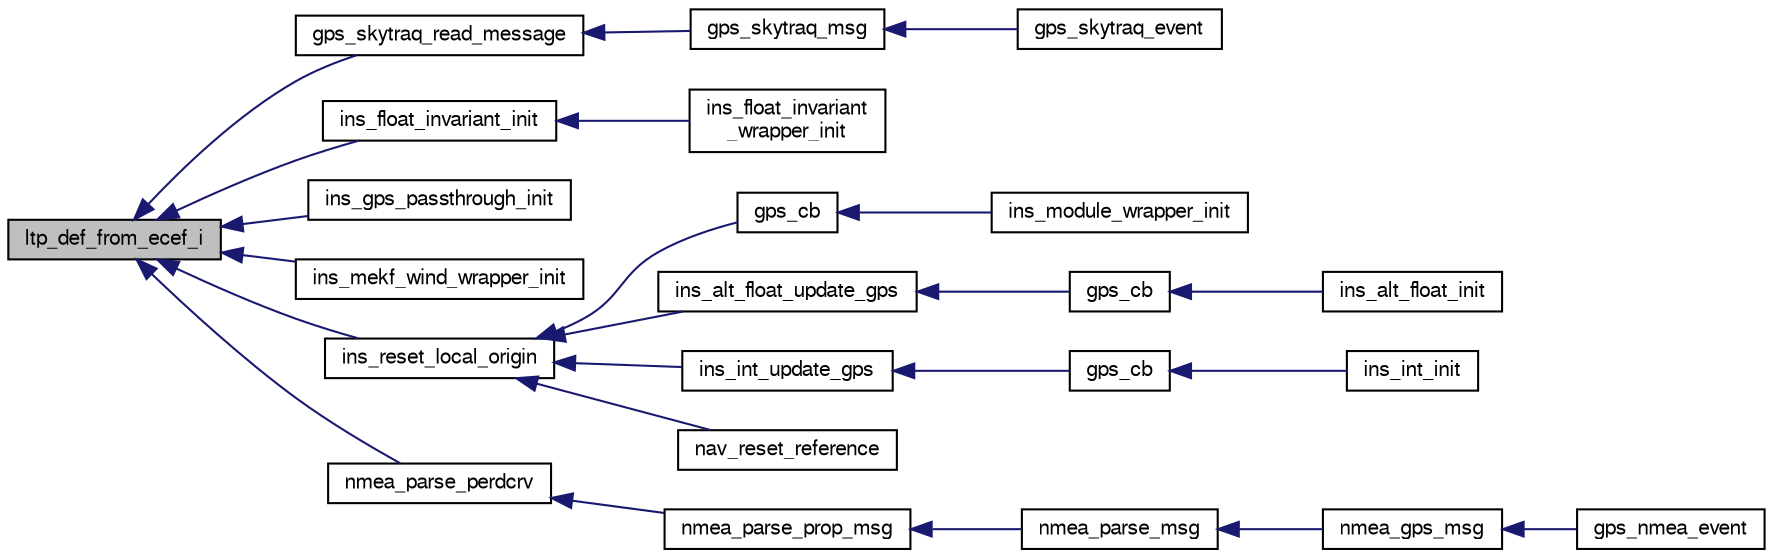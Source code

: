 digraph "ltp_def_from_ecef_i"
{
  edge [fontname="FreeSans",fontsize="10",labelfontname="FreeSans",labelfontsize="10"];
  node [fontname="FreeSans",fontsize="10",shape=record];
  rankdir="LR";
  Node1 [label="ltp_def_from_ecef_i",height=0.2,width=0.4,color="black", fillcolor="grey75", style="filled", fontcolor="black"];
  Node1 -> Node2 [dir="back",color="midnightblue",fontsize="10",style="solid",fontname="FreeSans"];
  Node2 [label="gps_skytraq_read_message",height=0.2,width=0.4,color="black", fillcolor="white", style="filled",URL="$gps__skytraq_8c.html#a82455efa55f2f00f1ab1524b9f82dc1d"];
  Node2 -> Node3 [dir="back",color="midnightblue",fontsize="10",style="solid",fontname="FreeSans"];
  Node3 [label="gps_skytraq_msg",height=0.2,width=0.4,color="black", fillcolor="white", style="filled",URL="$gps__skytraq_8c.html#a9480384f1c4dd5c8ff24fb7989dbe194"];
  Node3 -> Node4 [dir="back",color="midnightblue",fontsize="10",style="solid",fontname="FreeSans"];
  Node4 [label="gps_skytraq_event",height=0.2,width=0.4,color="black", fillcolor="white", style="filled",URL="$gps__skytraq_8h.html#a7b24ce985ade2631c7aa2ac72d643a43"];
  Node1 -> Node5 [dir="back",color="midnightblue",fontsize="10",style="solid",fontname="FreeSans"];
  Node5 [label="ins_float_invariant_init",height=0.2,width=0.4,color="black", fillcolor="white", style="filled",URL="$ins__float__invariant_8h.html#a337aa9b464c923af97d19ec0bfdb6f02"];
  Node5 -> Node6 [dir="back",color="midnightblue",fontsize="10",style="solid",fontname="FreeSans"];
  Node6 [label="ins_float_invariant\l_wrapper_init",height=0.2,width=0.4,color="black", fillcolor="white", style="filled",URL="$ins__float__invariant__wrapper_8h.html#abd4f3b0fcceec4de92a1ad9a7653c6f3"];
  Node1 -> Node7 [dir="back",color="midnightblue",fontsize="10",style="solid",fontname="FreeSans"];
  Node7 [label="ins_gps_passthrough_init",height=0.2,width=0.4,color="black", fillcolor="white", style="filled",URL="$ins__gps__passthrough_8h.html#a65b4389487e1468dd9245eacf2ce07b3"];
  Node1 -> Node8 [dir="back",color="midnightblue",fontsize="10",style="solid",fontname="FreeSans"];
  Node8 [label="ins_mekf_wind_wrapper_init",height=0.2,width=0.4,color="black", fillcolor="white", style="filled",URL="$ins__mekf__wind__wrapper_8h.html#a7b3c1fefc89ec1a4ff25484626a02deb",tooltip="Init function. "];
  Node1 -> Node9 [dir="back",color="midnightblue",fontsize="10",style="solid",fontname="FreeSans"];
  Node9 [label="ins_reset_local_origin",height=0.2,width=0.4,color="black", fillcolor="white", style="filled",URL="$ins_8h.html#a14cb66a86c67d8b9216a8c12f58c311b",tooltip="INS local origin reset. "];
  Node9 -> Node10 [dir="back",color="midnightblue",fontsize="10",style="solid",fontname="FreeSans"];
  Node10 [label="gps_cb",height=0.2,width=0.4,color="black", fillcolor="white", style="filled",URL="$ins__skeleton_8c.html#a1c1656ce80fe1f1ad49fea691164dbf8"];
  Node10 -> Node11 [dir="back",color="midnightblue",fontsize="10",style="solid",fontname="FreeSans"];
  Node11 [label="ins_module_wrapper_init",height=0.2,width=0.4,color="black", fillcolor="white", style="filled",URL="$ins__skeleton_8h.html#a36545e3f7b1233bb331ff0952d01a9bc"];
  Node9 -> Node12 [dir="back",color="midnightblue",fontsize="10",style="solid",fontname="FreeSans"];
  Node12 [label="ins_alt_float_update_gps",height=0.2,width=0.4,color="black", fillcolor="white", style="filled",URL="$ins__alt__float_8c.html#ac5b472605ca2035825b6ccca1c4d8c5e"];
  Node12 -> Node13 [dir="back",color="midnightblue",fontsize="10",style="solid",fontname="FreeSans"];
  Node13 [label="gps_cb",height=0.2,width=0.4,color="black", fillcolor="white", style="filled",URL="$ins__alt__float_8c.html#a1c1656ce80fe1f1ad49fea691164dbf8"];
  Node13 -> Node14 [dir="back",color="midnightblue",fontsize="10",style="solid",fontname="FreeSans"];
  Node14 [label="ins_alt_float_init",height=0.2,width=0.4,color="black", fillcolor="white", style="filled",URL="$ins__alt__float_8h.html#addae4691b18806ce2db90c10ef8d7274"];
  Node9 -> Node15 [dir="back",color="midnightblue",fontsize="10",style="solid",fontname="FreeSans"];
  Node15 [label="ins_int_update_gps",height=0.2,width=0.4,color="black", fillcolor="white", style="filled",URL="$ins__int_8h.html#a54df8c17ccf7a20d6ca09ad0b8f45db3"];
  Node15 -> Node16 [dir="back",color="midnightblue",fontsize="10",style="solid",fontname="FreeSans"];
  Node16 [label="gps_cb",height=0.2,width=0.4,color="black", fillcolor="white", style="filled",URL="$ins__int_8c.html#a1c1656ce80fe1f1ad49fea691164dbf8"];
  Node16 -> Node17 [dir="back",color="midnightblue",fontsize="10",style="solid",fontname="FreeSans"];
  Node17 [label="ins_int_init",height=0.2,width=0.4,color="black", fillcolor="white", style="filled",URL="$ins__int_8h.html#a6f47e4e65f9697a961c3bef79e9029e4"];
  Node9 -> Node18 [dir="back",color="midnightblue",fontsize="10",style="solid",fontname="FreeSans"];
  Node18 [label="nav_reset_reference",height=0.2,width=0.4,color="black", fillcolor="white", style="filled",URL="$common__nav_8h.html#a1886ff619a5c03dc6c54729f301fa62e",tooltip="Reset the geographic reference to the current GPS fix. "];
  Node1 -> Node19 [dir="back",color="midnightblue",fontsize="10",style="solid",fontname="FreeSans"];
  Node19 [label="nmea_parse_perdcrv",height=0.2,width=0.4,color="black", fillcolor="white", style="filled",URL="$gps__furuno_8c.html#a9ef52ff00fd929f7ac2f15fad0669843"];
  Node19 -> Node20 [dir="back",color="midnightblue",fontsize="10",style="solid",fontname="FreeSans"];
  Node20 [label="nmea_parse_prop_msg",height=0.2,width=0.4,color="black", fillcolor="white", style="filled",URL="$gps__nmea_8h.html#abad503c594db519e60515d9ac597f742"];
  Node20 -> Node21 [dir="back",color="midnightblue",fontsize="10",style="solid",fontname="FreeSans"];
  Node21 [label="nmea_parse_msg",height=0.2,width=0.4,color="black", fillcolor="white", style="filled",URL="$gps__nmea_8h.html#a5effdb9e315da2f7fb8259839a57050e",tooltip="nmea_parse_char() has a complete line. "];
  Node21 -> Node22 [dir="back",color="midnightblue",fontsize="10",style="solid",fontname="FreeSans"];
  Node22 [label="nmea_gps_msg",height=0.2,width=0.4,color="black", fillcolor="white", style="filled",URL="$gps__nmea_8h.html#ac4895fd95dc0cb8f5bb47a5ad64c3aee"];
  Node22 -> Node23 [dir="back",color="midnightblue",fontsize="10",style="solid",fontname="FreeSans"];
  Node23 [label="gps_nmea_event",height=0.2,width=0.4,color="black", fillcolor="white", style="filled",URL="$gps__nmea_8h.html#a9c374269a14c7e2a806a594c9f9ec9ff"];
}

